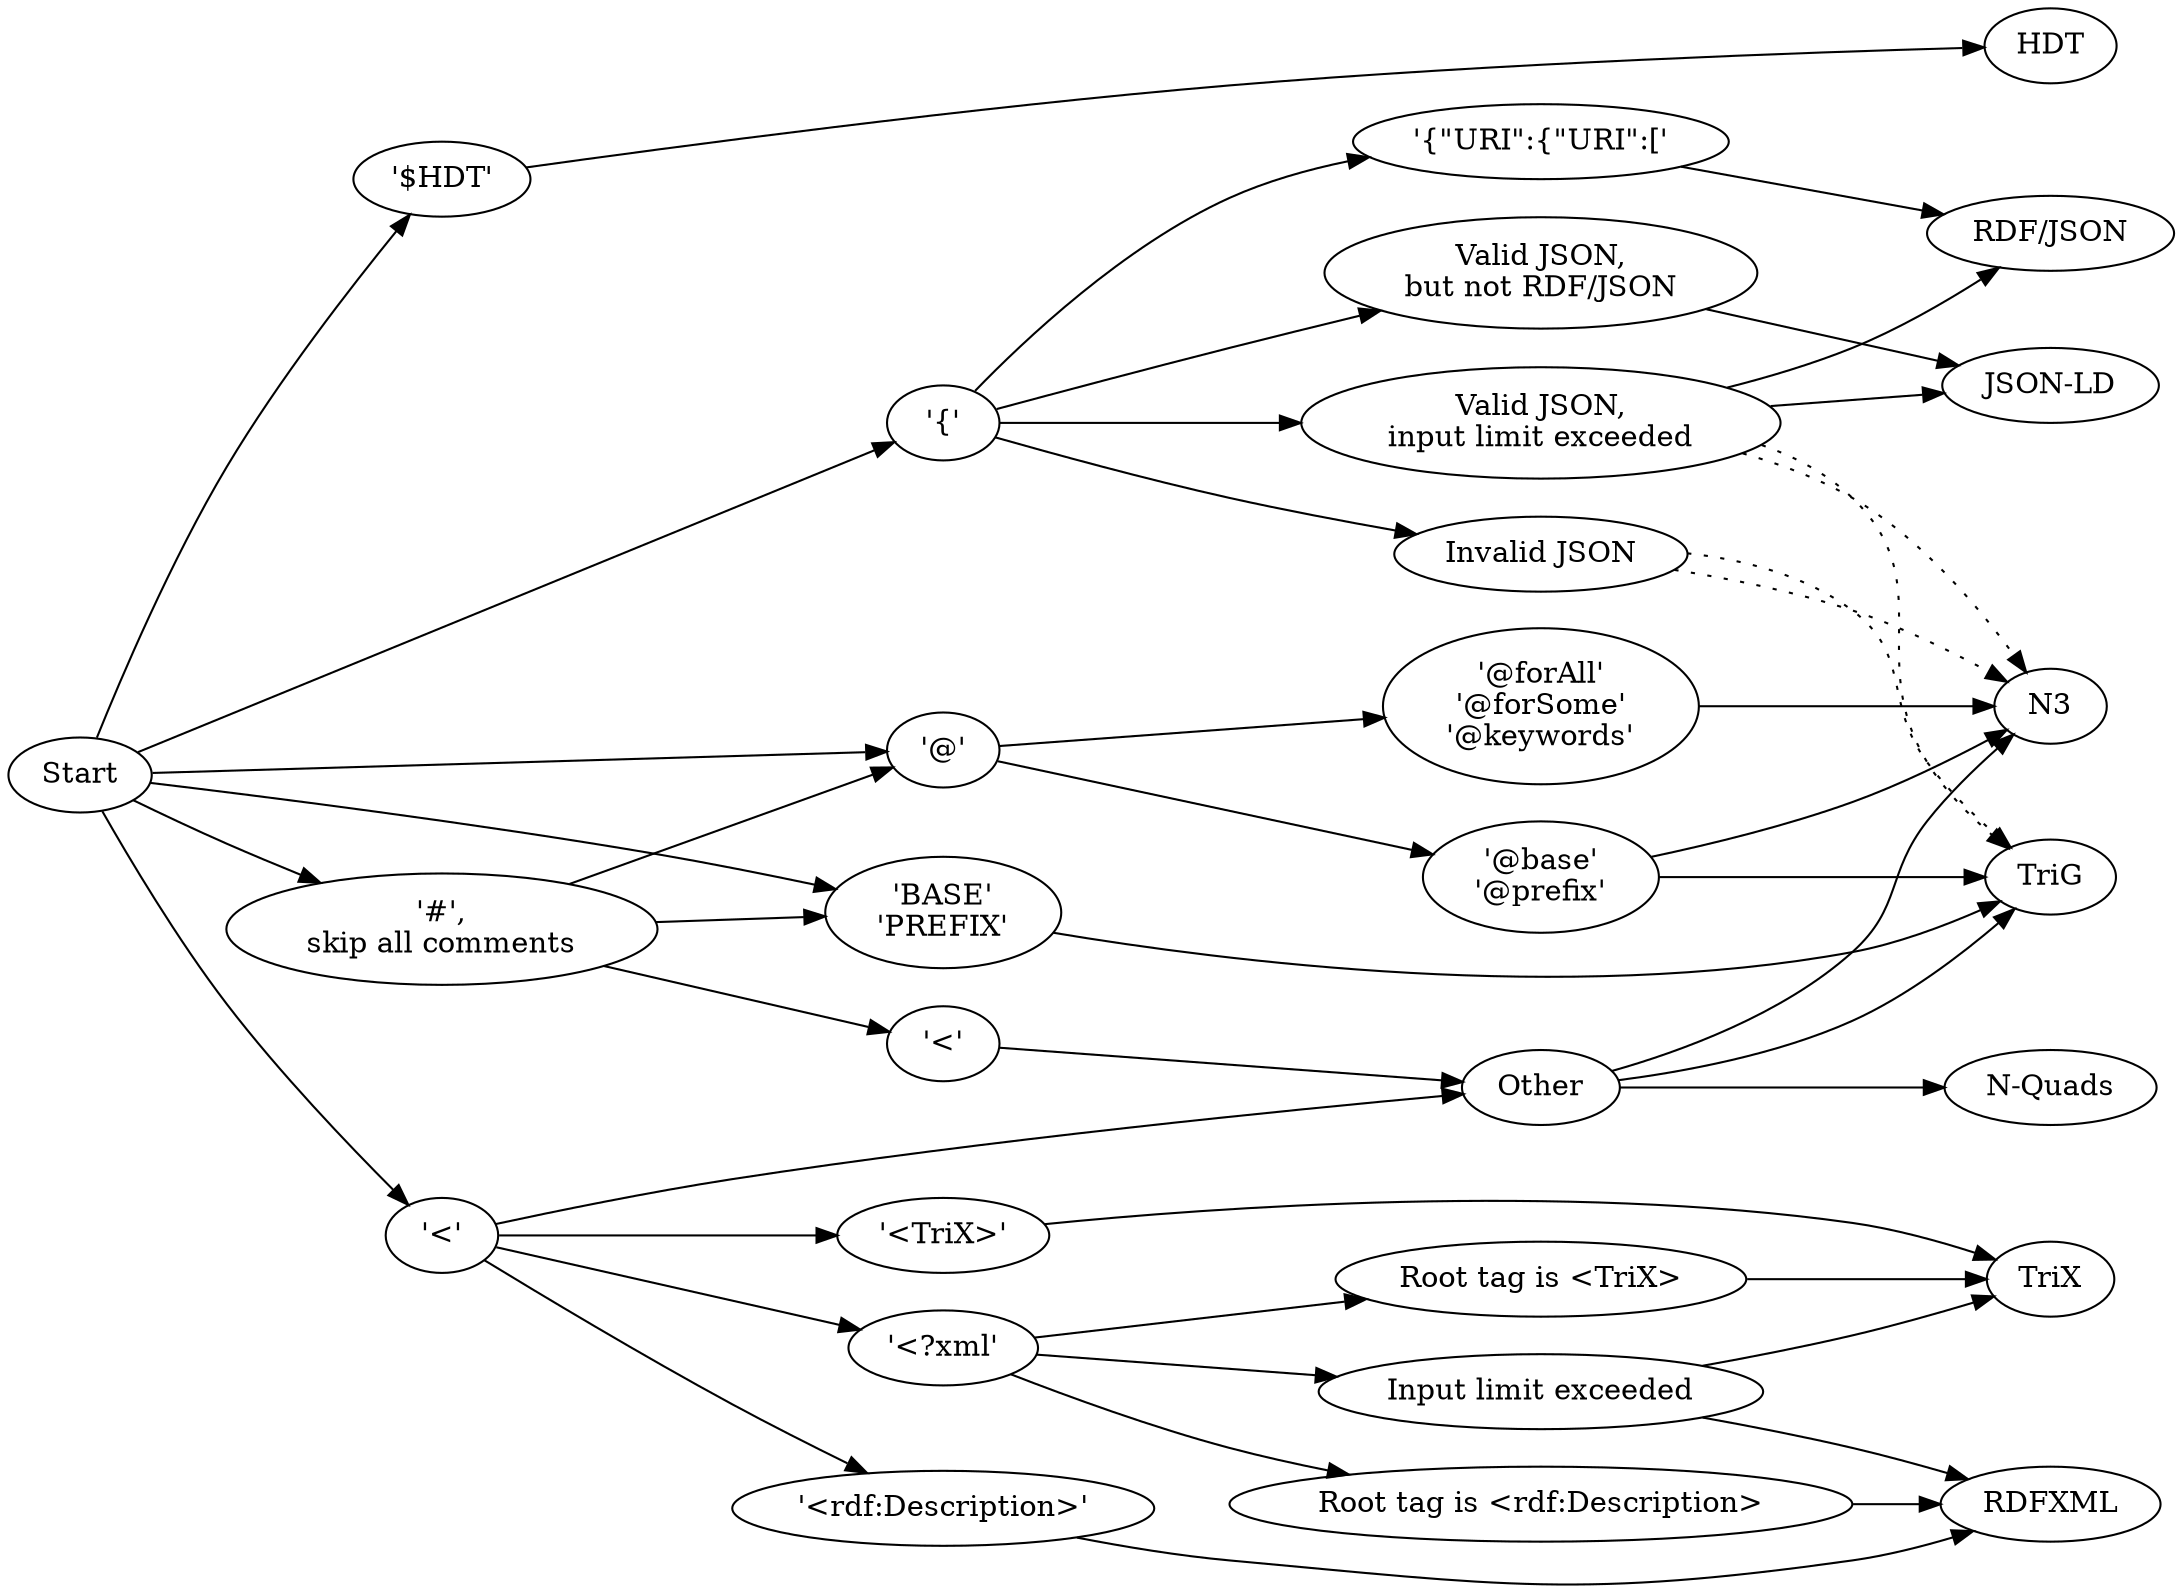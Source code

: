 digraph {
  rankdir=LR
  Start

  subgraph {
    rank = same; HDT; TriX; RDFJSON; JSONLD; N3; NQuads
  }
  HDTmagic [label="'$HDT'"]
  Start -> HDTmagic -> HDT

  OpenBrace [label="'{'"]
  Start -> OpenBrace
  RDFJSONmagic [label="'{\"URI\":{\"URI\":['"]
  JSONLDmagic [label="Valid JSON,\nbut not RDF/JSON"]
  JSONunknown [label="Valid JSON,\ninput limit exceeded"]
  NotJSON [label="Invalid JSON"]
  RDFJSON [label="RDF/JSON"]
  JSONLD [label="JSON-LD"]
  OpenBrace -> RDFJSONmagic -> RDFJSON
  OpenBrace -> JSONLDmagic -> JSONLD
  OpenBrace -> JSONunknown
  JSONunknown -> RDFJSON
  JSONunknown -> JSONLD
  JSONunknown -> N3 [style="dotted"]
  JSONunknown -> TriG [style="dotted"]
  OpenBrace -> NotJSON
  NotJSON -> TriG [style="dotted"]
  NotJSON -> N3 [style="dotted"]

  OpenAngle [label="'<'"]
  Start -> OpenAngle
  TriXstart [label="'<TriX>'"]
  RDFXMLstart [label="'<rdf:Description>'"]
  OpenAngle -> TriXstart -> TriX
  OpenAngle -> RDFXMLstart -> RDFXML
  OpenAngle -> XML
  Other [label="Other"]
  OpenAngle -> Other
  Other -> N3
  Other -> TriG
  NQuads [label="N-Quads"]
  Other -> NQuads

  XML [label="'<?xml'"]
  TriXroot [label="Root tag is <TriX>"]
  RDFXMLroot [label="Root tag is <rdf:Description>"]
  XMLunknown [label="Input limit exceeded"]
  XML -> TriXroot -> TriX
  XML -> RDFXMLroot -> RDFXML
  XML -> XMLunknown
  XMLunknown -> TriX
  XMLunknown -> RDFXML

  SharpComment [label="'#',\nskip all comments"]
  Start -> SharpComment

  At [label="'@'"]
  Start -> At
  SharpComment -> At
  N3dir [label="'@forAll'\n'@forSome'\n'@keywords'"]
  At -> N3dir -> N3
  TurtleDir [label="'@base'\n'@prefix'"]
  At -> TurtleDir
  TurtleDir -> N3
  TurtleDir -> TriG

  TriGsparql [label="'BASE'\n'PREFIX'"]
  Start -> TriGsparql -> TriG
  SharpComment -> TriGsparql

  OpenAngle2 [label="'<'"]
  SharpComment -> OpenAngle2 -> Other
}
